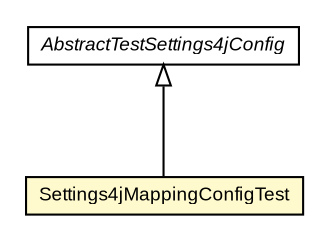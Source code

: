 #!/usr/local/bin/dot
#
# Class diagram 
# Generated by UMLGraph version R5_6-24-gf6e263 (http://www.umlgraph.org/)
#

digraph G {
	edge [fontname="arial",fontsize=10,labelfontname="arial",labelfontsize=10];
	node [fontname="arial",fontsize=10,shape=plaintext];
	nodesep=0.25;
	ranksep=0.5;
	// org.settings4j.config.Settings4jMappingConfigTest
	c1445 [label=<<table title="org.settings4j.config.Settings4jMappingConfigTest" border="0" cellborder="1" cellspacing="0" cellpadding="2" port="p" bgcolor="lemonChiffon" href="./Settings4jMappingConfigTest.html">
		<tr><td><table border="0" cellspacing="0" cellpadding="1">
<tr><td align="center" balign="center"> Settings4jMappingConfigTest </td></tr>
		</table></td></tr>
		</table>>, URL="./Settings4jMappingConfigTest.html", fontname="arial", fontcolor="black", fontsize=9.0];
	// org.settings4j.config.AbstractTestSettings4jConfig
	c1449 [label=<<table title="org.settings4j.config.AbstractTestSettings4jConfig" border="0" cellborder="1" cellspacing="0" cellpadding="2" port="p" href="./AbstractTestSettings4jConfig.html">
		<tr><td><table border="0" cellspacing="0" cellpadding="1">
<tr><td align="center" balign="center"><font face="arial italic"> AbstractTestSettings4jConfig </font></td></tr>
		</table></td></tr>
		</table>>, URL="./AbstractTestSettings4jConfig.html", fontname="arial", fontcolor="black", fontsize=9.0];
	//org.settings4j.config.Settings4jMappingConfigTest extends org.settings4j.config.AbstractTestSettings4jConfig
	c1449:p -> c1445:p [dir=back,arrowtail=empty];
}

